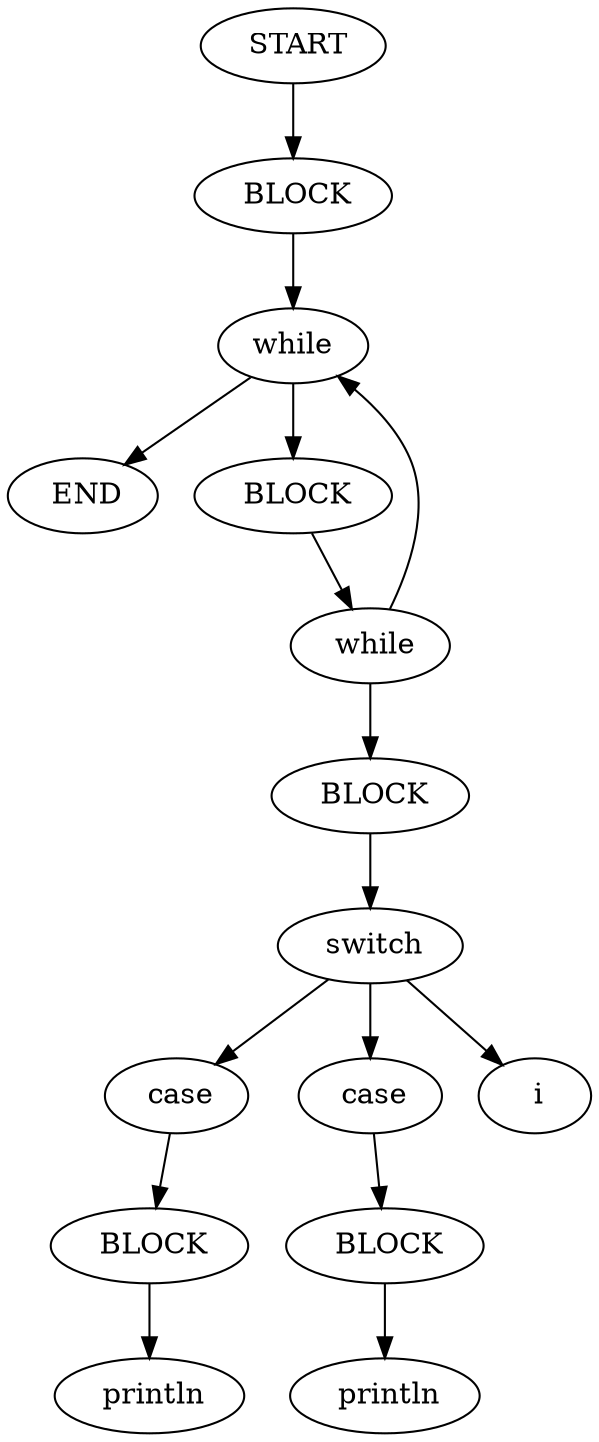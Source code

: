 digraph testGraph {
2[label=" START"]
5[label="BLOCK"]
2 -> 5[color=black]
5[label=" BLOCK"]
6[label="while"]
5 -> 6[color=black]
6[label=" while"]
3[label="END"]
6 -> 3[color=black]
8[label="BLOCK"]
6 -> 8[color=black]
3[label=" END"]
8[label=" BLOCK"]
9[label="while"]
8 -> 9[color=black]
9[label=" while"]
6[label="while"]
9 -> 6[color=black]
11[label="BLOCK"]
9 -> 11[color=black]
11[label=" BLOCK"]
17[label="switch"]
11 -> 17[color=black]
17[label=" switch"]
18[label="case"]
17 -> 18[color=black]
25[label="case"]
17 -> 25[color=black]
32[label="i"]
17 -> 32[color=black]
18[label=" case"]
20[label="BLOCK"]
18 -> 20[color=black]
25[label=" case"]
27[label="BLOCK"]
25 -> 27[color=black]
32[label=" i"]
20[label=" BLOCK"]
23[label="println"]
20 -> 23[color=black]
27[label=" BLOCK"]
30[label="println"]
27 -> 30[color=black]
23[label=" println"]
30[label=" println"]
}
